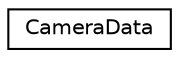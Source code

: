 digraph "クラス階層図"
{
 // LATEX_PDF_SIZE
  edge [fontname="Helvetica",fontsize="10",labelfontname="Helvetica",labelfontsize="10"];
  node [fontname="Helvetica",fontsize="10",shape=record];
  rankdir="LR";
  Node0 [label="CameraData",height=0.2,width=0.4,color="black", fillcolor="white", style="filled",URL="$struct_camera_data.html",tooltip=" "];
}
